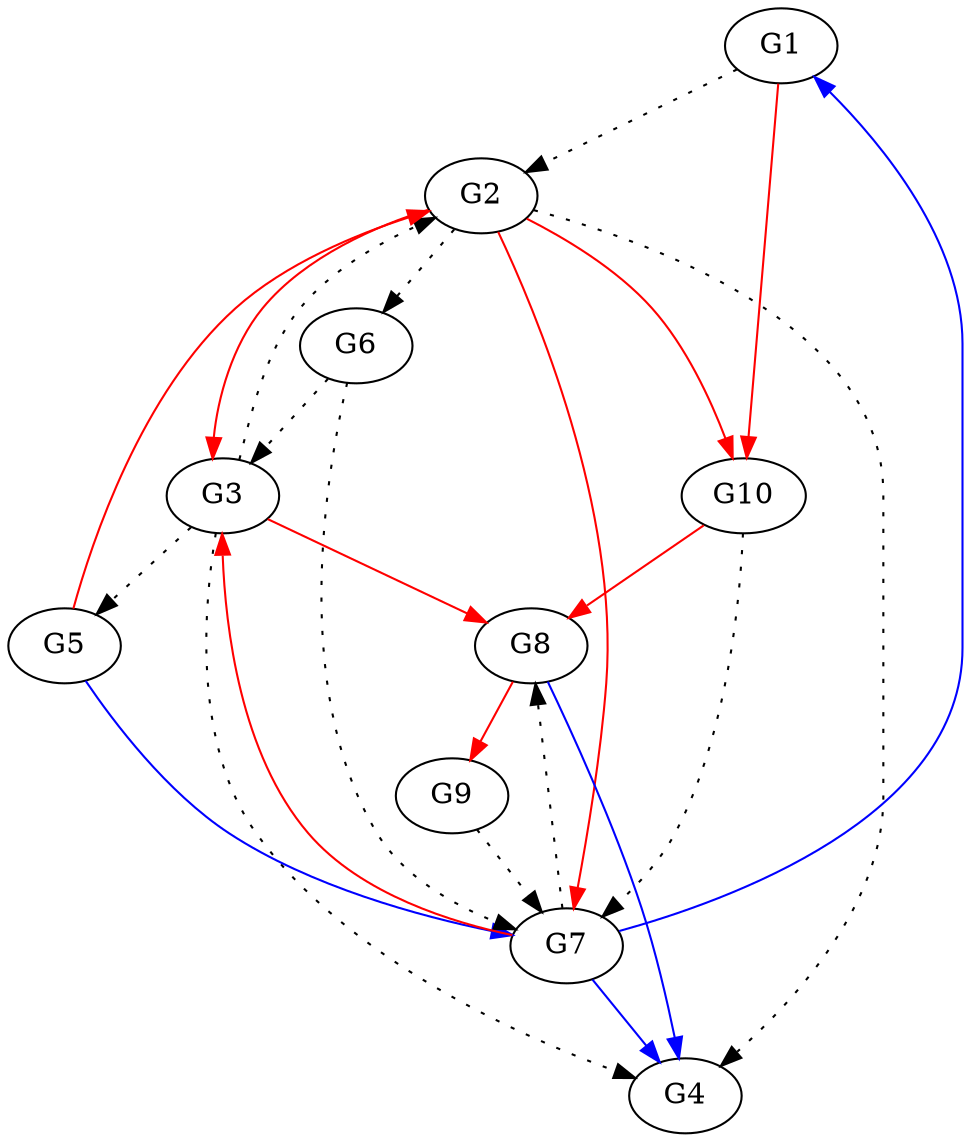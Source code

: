 // Grafos-DREAM4
digraph {
	G1 [label=G1]
	G2 [label=G2]
	G3 [label=G3]
	G4 [label=G4]
	G5 [label=G5]
	G6 [label=G6]
	G7 [label=G7]
	G8 [label=G8]
	G9 [label=G9]
	G10 [label=G10]
	G1 -> G2 [style=dotted]
	G2 -> G4 [style=dotted]
	G2 -> G6 [style=dotted]
	G3 -> G2 [style=dotted]
	G3 -> G4 [style=dotted]
	G3 -> G5 [style=dotted]
	G5 -> G7 [color=blue]
	G6 -> G3 [style=dotted]
	G6 -> G7 [style=dotted]
	G7 -> G1 [color=blue]
	G7 -> G4 [color=blue]
	G7 -> G8 [style=dotted]
	G8 -> G4 [color=blue]
	G9 -> G7 [style=dotted]
	G10 -> G7 [style=dotted]
	G1 -> G10 [color=red]
	G2 -> G3 [color=red]
	G2 -> G7 [color=red]
	G2 -> G10 [color=red]
	G3 -> G8 [color=red]
	G5 -> G2 [color=red]
	G7 -> G3 [color=red]
	G8 -> G9 [color=red]
	G10 -> G8 [color=red]
}
